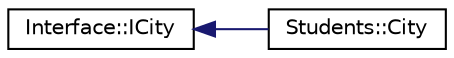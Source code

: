 digraph "Graphical Class Hierarchy"
{
 // LATEX_PDF_SIZE
  edge [fontname="Helvetica",fontsize="10",labelfontname="Helvetica",labelfontsize="10"];
  node [fontname="Helvetica",fontsize="10",shape=record];
  rankdir="LR";
  Node0 [label="Interface::ICity",height=0.2,width=0.4,color="black", fillcolor="white", style="filled",URL="$class_interface_1_1_i_city.html",tooltip="CityIF is an interface that every city in the game must fulfill. Kaupunki."];
  Node0 -> Node1 [dir="back",color="midnightblue",fontsize="10",style="solid",fontname="Helvetica"];
  Node1 [label="Students::City",height=0.2,width=0.4,color="black", fillcolor="white", style="filled",URL="$class_students_1_1_city.html",tooltip=" "];
}
